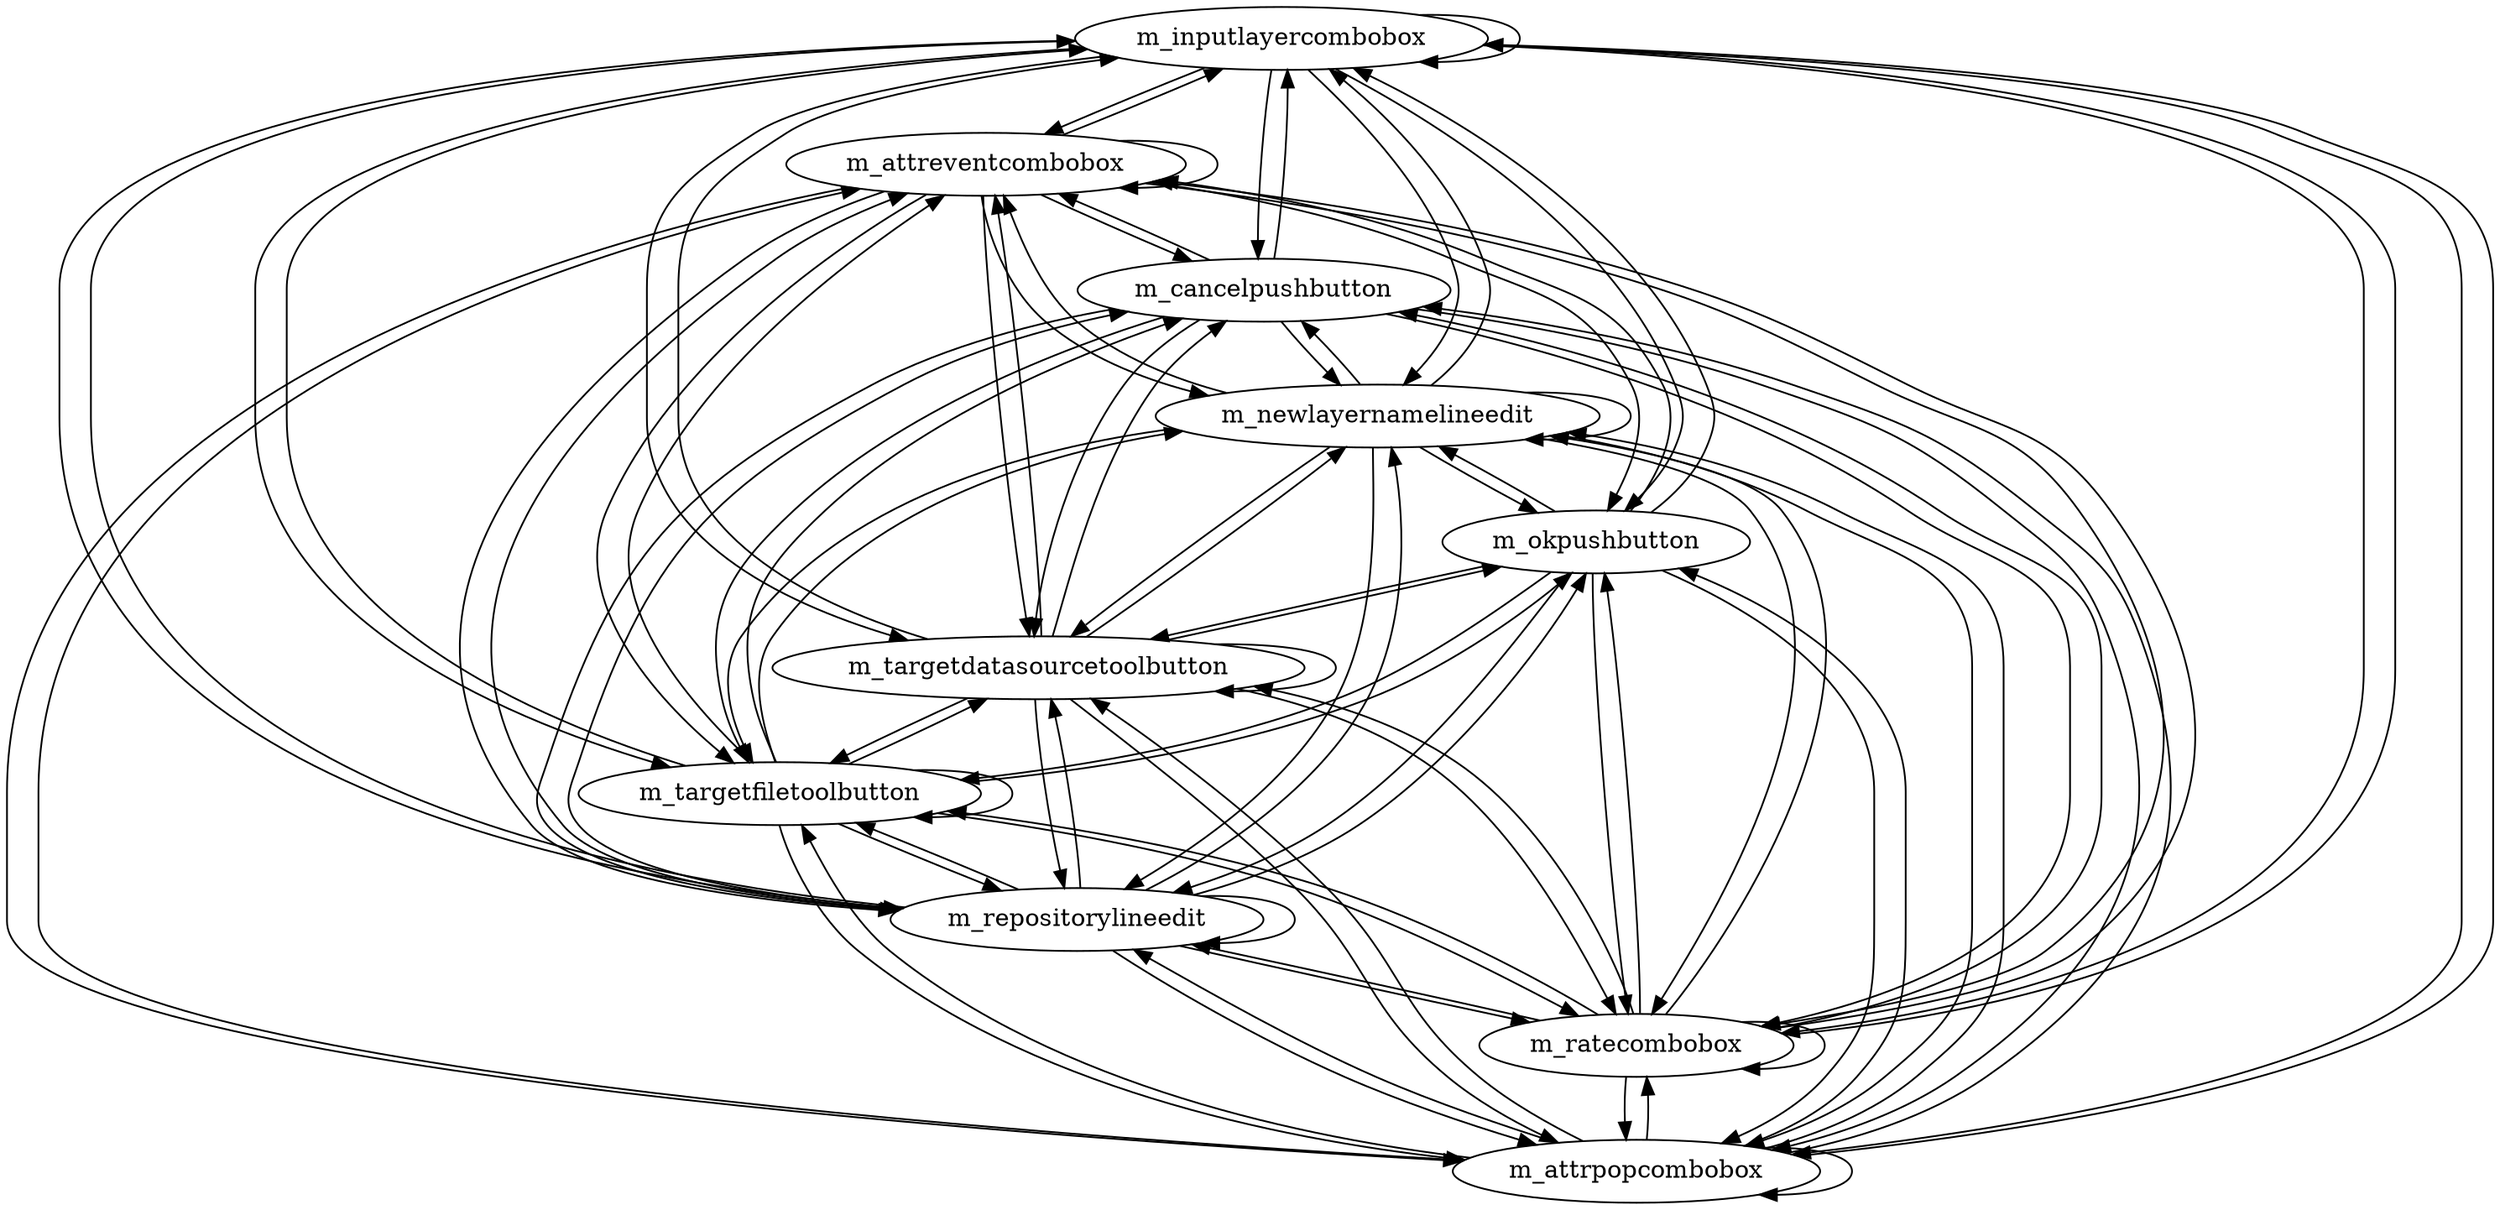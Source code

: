 strict digraph G {
  m_inputlayercombobox [ label="m_inputlayercombobox" ];
  m_attreventcombobox [ label="m_attreventcombobox" ];
  m_attrpopcombobox [ label="m_attrpopcombobox" ];
  m_ratecombobox [ label="m_ratecombobox" ];
  m_repositorylineedit [ label="m_repositorylineedit" ];
  m_targetfiletoolbutton [ label="m_targetfiletoolbutton" ];
  m_targetdatasourcetoolbutton [ label="m_targetdatasourcetoolbutton" ];
  m_newlayernamelineedit [ label="m_newlayernamelineedit" ];
  m_okpushbutton [ label="m_okpushbutton" ];
  m_cancelpushbutton [ label="m_cancelpushbutton" ];
  m_inputlayercombobox -> m_inputlayercombobox;
  m_inputlayercombobox -> m_attreventcombobox;
  m_inputlayercombobox -> m_attrpopcombobox;
  m_inputlayercombobox -> m_ratecombobox;
  m_inputlayercombobox -> m_repositorylineedit;
  m_inputlayercombobox -> m_targetfiletoolbutton;
  m_inputlayercombobox -> m_targetdatasourcetoolbutton;
  m_inputlayercombobox -> m_newlayernamelineedit;
  m_inputlayercombobox -> m_okpushbutton;
  m_inputlayercombobox -> m_cancelpushbutton;
  m_attreventcombobox -> m_inputlayercombobox;
  m_attreventcombobox -> m_attreventcombobox;
  m_attreventcombobox -> m_attrpopcombobox;
  m_attreventcombobox -> m_ratecombobox;
  m_attreventcombobox -> m_repositorylineedit;
  m_attreventcombobox -> m_targetfiletoolbutton;
  m_attreventcombobox -> m_targetdatasourcetoolbutton;
  m_attreventcombobox -> m_newlayernamelineedit;
  m_attreventcombobox -> m_okpushbutton;
  m_attreventcombobox -> m_cancelpushbutton;
  m_attrpopcombobox -> m_inputlayercombobox;
  m_attrpopcombobox -> m_attreventcombobox;
  m_attrpopcombobox -> m_attrpopcombobox;
  m_attrpopcombobox -> m_ratecombobox;
  m_attrpopcombobox -> m_repositorylineedit;
  m_attrpopcombobox -> m_targetfiletoolbutton;
  m_attrpopcombobox -> m_targetdatasourcetoolbutton;
  m_attrpopcombobox -> m_newlayernamelineedit;
  m_attrpopcombobox -> m_okpushbutton;
  m_attrpopcombobox -> m_cancelpushbutton;
  m_ratecombobox -> m_inputlayercombobox;
  m_ratecombobox -> m_attreventcombobox;
  m_ratecombobox -> m_attrpopcombobox;
  m_ratecombobox -> m_ratecombobox;
  m_ratecombobox -> m_repositorylineedit;
  m_ratecombobox -> m_targetfiletoolbutton;
  m_ratecombobox -> m_targetdatasourcetoolbutton;
  m_ratecombobox -> m_newlayernamelineedit;
  m_ratecombobox -> m_okpushbutton;
  m_ratecombobox -> m_cancelpushbutton;
  m_repositorylineedit -> m_inputlayercombobox;
  m_repositorylineedit -> m_attreventcombobox;
  m_repositorylineedit -> m_attrpopcombobox;
  m_repositorylineedit -> m_ratecombobox;
  m_repositorylineedit -> m_repositorylineedit;
  m_repositorylineedit -> m_targetfiletoolbutton;
  m_repositorylineedit -> m_targetdatasourcetoolbutton;
  m_repositorylineedit -> m_newlayernamelineedit;
  m_repositorylineedit -> m_okpushbutton;
  m_repositorylineedit -> m_cancelpushbutton;
  m_targetfiletoolbutton -> m_inputlayercombobox;
  m_targetfiletoolbutton -> m_attreventcombobox;
  m_targetfiletoolbutton -> m_attrpopcombobox;
  m_targetfiletoolbutton -> m_ratecombobox;
  m_targetfiletoolbutton -> m_repositorylineedit;
  m_targetfiletoolbutton -> m_targetfiletoolbutton;
  m_targetfiletoolbutton -> m_targetdatasourcetoolbutton;
  m_targetfiletoolbutton -> m_newlayernamelineedit;
  m_targetfiletoolbutton -> m_okpushbutton;
  m_targetfiletoolbutton -> m_cancelpushbutton;
  m_targetdatasourcetoolbutton -> m_inputlayercombobox;
  m_targetdatasourcetoolbutton -> m_attreventcombobox;
  m_targetdatasourcetoolbutton -> m_attrpopcombobox;
  m_targetdatasourcetoolbutton -> m_ratecombobox;
  m_targetdatasourcetoolbutton -> m_repositorylineedit;
  m_targetdatasourcetoolbutton -> m_targetfiletoolbutton;
  m_targetdatasourcetoolbutton -> m_targetdatasourcetoolbutton;
  m_targetdatasourcetoolbutton -> m_newlayernamelineedit;
  m_targetdatasourcetoolbutton -> m_okpushbutton;
  m_targetdatasourcetoolbutton -> m_cancelpushbutton;
  m_newlayernamelineedit -> m_inputlayercombobox;
  m_newlayernamelineedit -> m_attreventcombobox;
  m_newlayernamelineedit -> m_attrpopcombobox;
  m_newlayernamelineedit -> m_ratecombobox;
  m_newlayernamelineedit -> m_repositorylineedit;
  m_newlayernamelineedit -> m_targetfiletoolbutton;
  m_newlayernamelineedit -> m_targetdatasourcetoolbutton;
  m_newlayernamelineedit -> m_newlayernamelineedit;
  m_newlayernamelineedit -> m_okpushbutton;
  m_newlayernamelineedit -> m_cancelpushbutton;
  m_okpushbutton -> m_inputlayercombobox;
  m_okpushbutton -> m_attreventcombobox;
  m_okpushbutton -> m_attrpopcombobox;
  m_okpushbutton -> m_ratecombobox;
  m_okpushbutton -> m_repositorylineedit;
  m_okpushbutton -> m_targetfiletoolbutton;
  m_okpushbutton -> m_targetdatasourcetoolbutton;
  m_okpushbutton -> m_newlayernamelineedit;
  m_cancelpushbutton -> m_inputlayercombobox;
  m_cancelpushbutton -> m_attreventcombobox;
  m_cancelpushbutton -> m_attrpopcombobox;
  m_cancelpushbutton -> m_ratecombobox;
  m_cancelpushbutton -> m_repositorylineedit;
  m_cancelpushbutton -> m_targetfiletoolbutton;
  m_cancelpushbutton -> m_targetdatasourcetoolbutton;
  m_cancelpushbutton -> m_newlayernamelineedit;
}
